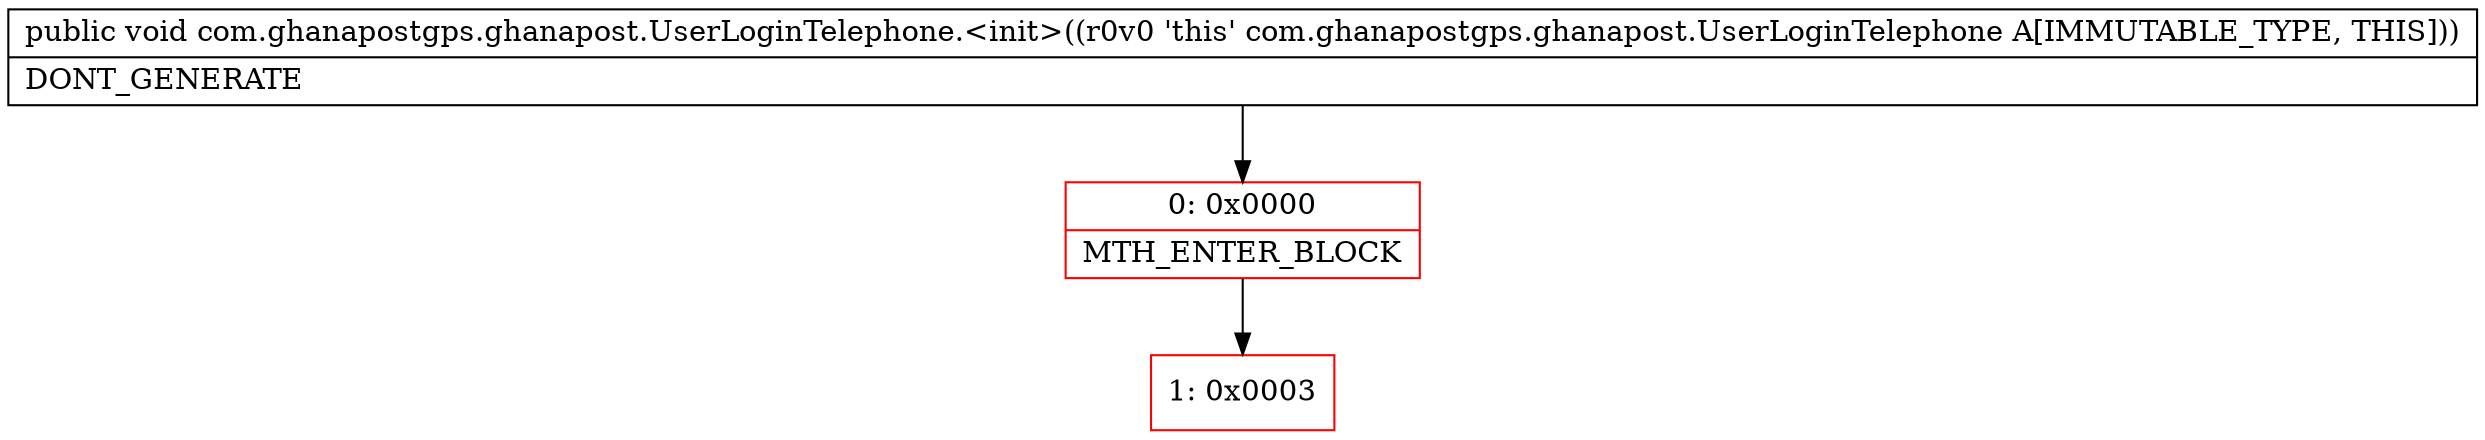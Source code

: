 digraph "CFG forcom.ghanapostgps.ghanapost.UserLoginTelephone.\<init\>()V" {
subgraph cluster_Region_1559520601 {
label = "R(0)";
node [shape=record,color=blue];
}
Node_0 [shape=record,color=red,label="{0\:\ 0x0000|MTH_ENTER_BLOCK\l}"];
Node_1 [shape=record,color=red,label="{1\:\ 0x0003}"];
MethodNode[shape=record,label="{public void com.ghanapostgps.ghanapost.UserLoginTelephone.\<init\>((r0v0 'this' com.ghanapostgps.ghanapost.UserLoginTelephone A[IMMUTABLE_TYPE, THIS]))  | DONT_GENERATE\l}"];
MethodNode -> Node_0;
Node_0 -> Node_1;
}

